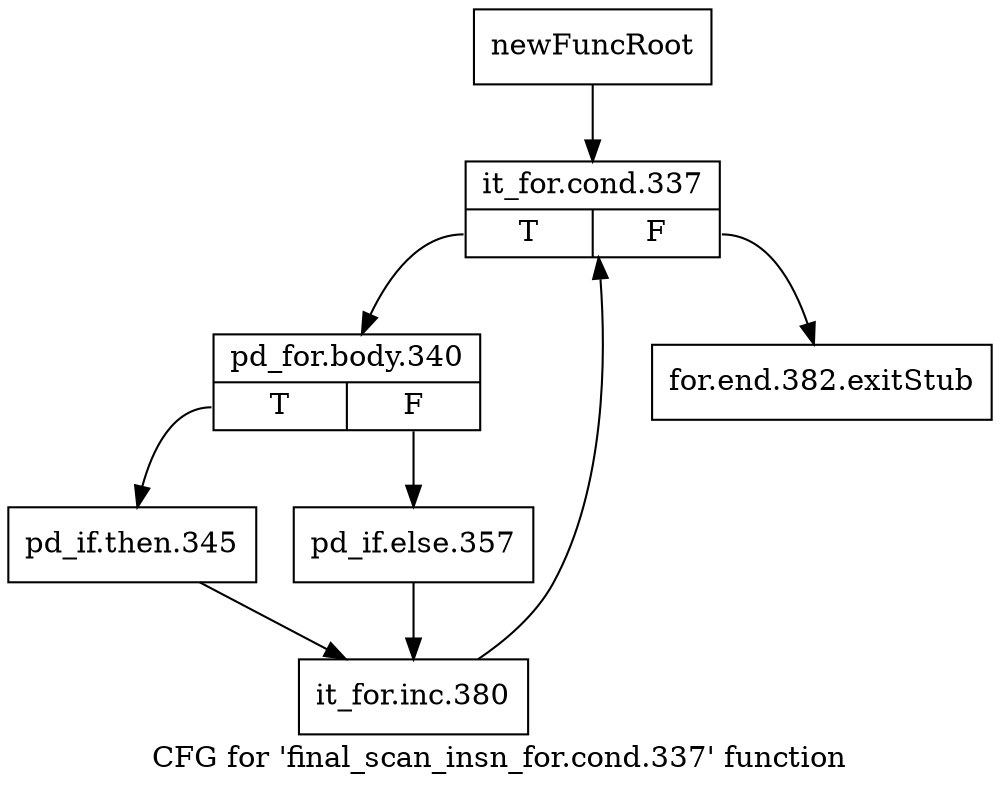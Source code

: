 digraph "CFG for 'final_scan_insn_for.cond.337' function" {
	label="CFG for 'final_scan_insn_for.cond.337' function";

	Node0xadaa9b0 [shape=record,label="{newFuncRoot}"];
	Node0xadaa9b0 -> Node0xae321f0;
	Node0xae31d80 [shape=record,label="{for.end.382.exitStub}"];
	Node0xae321f0 [shape=record,label="{it_for.cond.337|{<s0>T|<s1>F}}"];
	Node0xae321f0:s0 -> Node0xae32240;
	Node0xae321f0:s1 -> Node0xae31d80;
	Node0xae32240 [shape=record,label="{pd_for.body.340|{<s0>T|<s1>F}}"];
	Node0xae32240:s0 -> Node0xae322e0;
	Node0xae32240:s1 -> Node0xae32290;
	Node0xae32290 [shape=record,label="{pd_if.else.357}"];
	Node0xae32290 -> Node0xae32330;
	Node0xae322e0 [shape=record,label="{pd_if.then.345}"];
	Node0xae322e0 -> Node0xae32330;
	Node0xae32330 [shape=record,label="{it_for.inc.380}"];
	Node0xae32330 -> Node0xae321f0;
}

